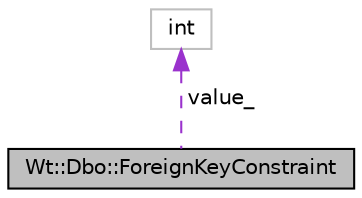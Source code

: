 digraph "Wt::Dbo::ForeignKeyConstraint"
{
 // LATEX_PDF_SIZE
  edge [fontname="Helvetica",fontsize="10",labelfontname="Helvetica",labelfontsize="10"];
  node [fontname="Helvetica",fontsize="10",shape=record];
  Node1 [label="Wt::Dbo::ForeignKeyConstraint",height=0.2,width=0.4,color="black", fillcolor="grey75", style="filled", fontcolor="black",tooltip="Type that indicates one or more foreign key constraints."];
  Node2 -> Node1 [dir="back",color="darkorchid3",fontsize="10",style="dashed",label=" value_" ];
  Node2 [label="int",height=0.2,width=0.4,color="grey75", fillcolor="white", style="filled",tooltip=" "];
}

